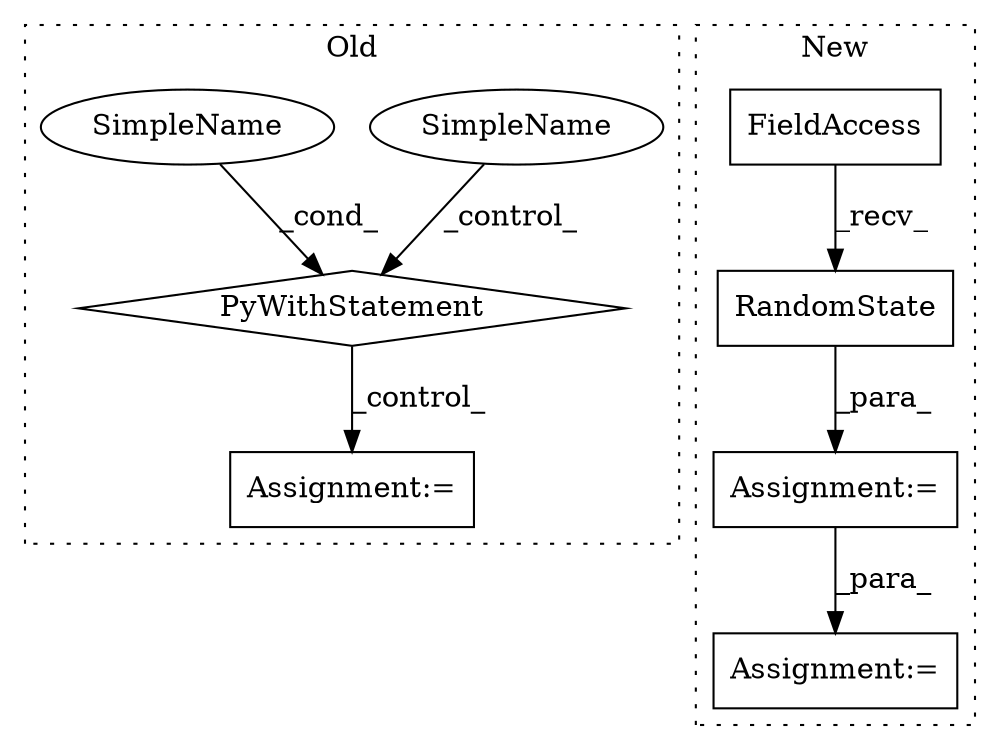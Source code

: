 digraph G {
subgraph cluster0 {
1 [label="PyWithStatement" a="104" s="6412,6460" l="10,2" shape="diamond"];
6 [label="SimpleName" a="42" s="" l="" shape="ellipse"];
7 [label="Assignment:=" a="7" s="6476" l="5" shape="box"];
8 [label="SimpleName" a="42" s="" l="" shape="ellipse"];
label = "Old";
style="dotted";
}
subgraph cluster1 {
2 [label="RandomState" a="32" s="6343,6364" l="12,1" shape="box"];
3 [label="FieldAccess" a="22" s="6330" l="12" shape="box"];
4 [label="Assignment:=" a="7" s="6329" l="1" shape="box"];
5 [label="Assignment:=" a="7" s="6376" l="1" shape="box"];
label = "New";
style="dotted";
}
1 -> 7 [label="_control_"];
2 -> 4 [label="_para_"];
3 -> 2 [label="_recv_"];
4 -> 5 [label="_para_"];
6 -> 1 [label="_control_"];
8 -> 1 [label="_cond_"];
}